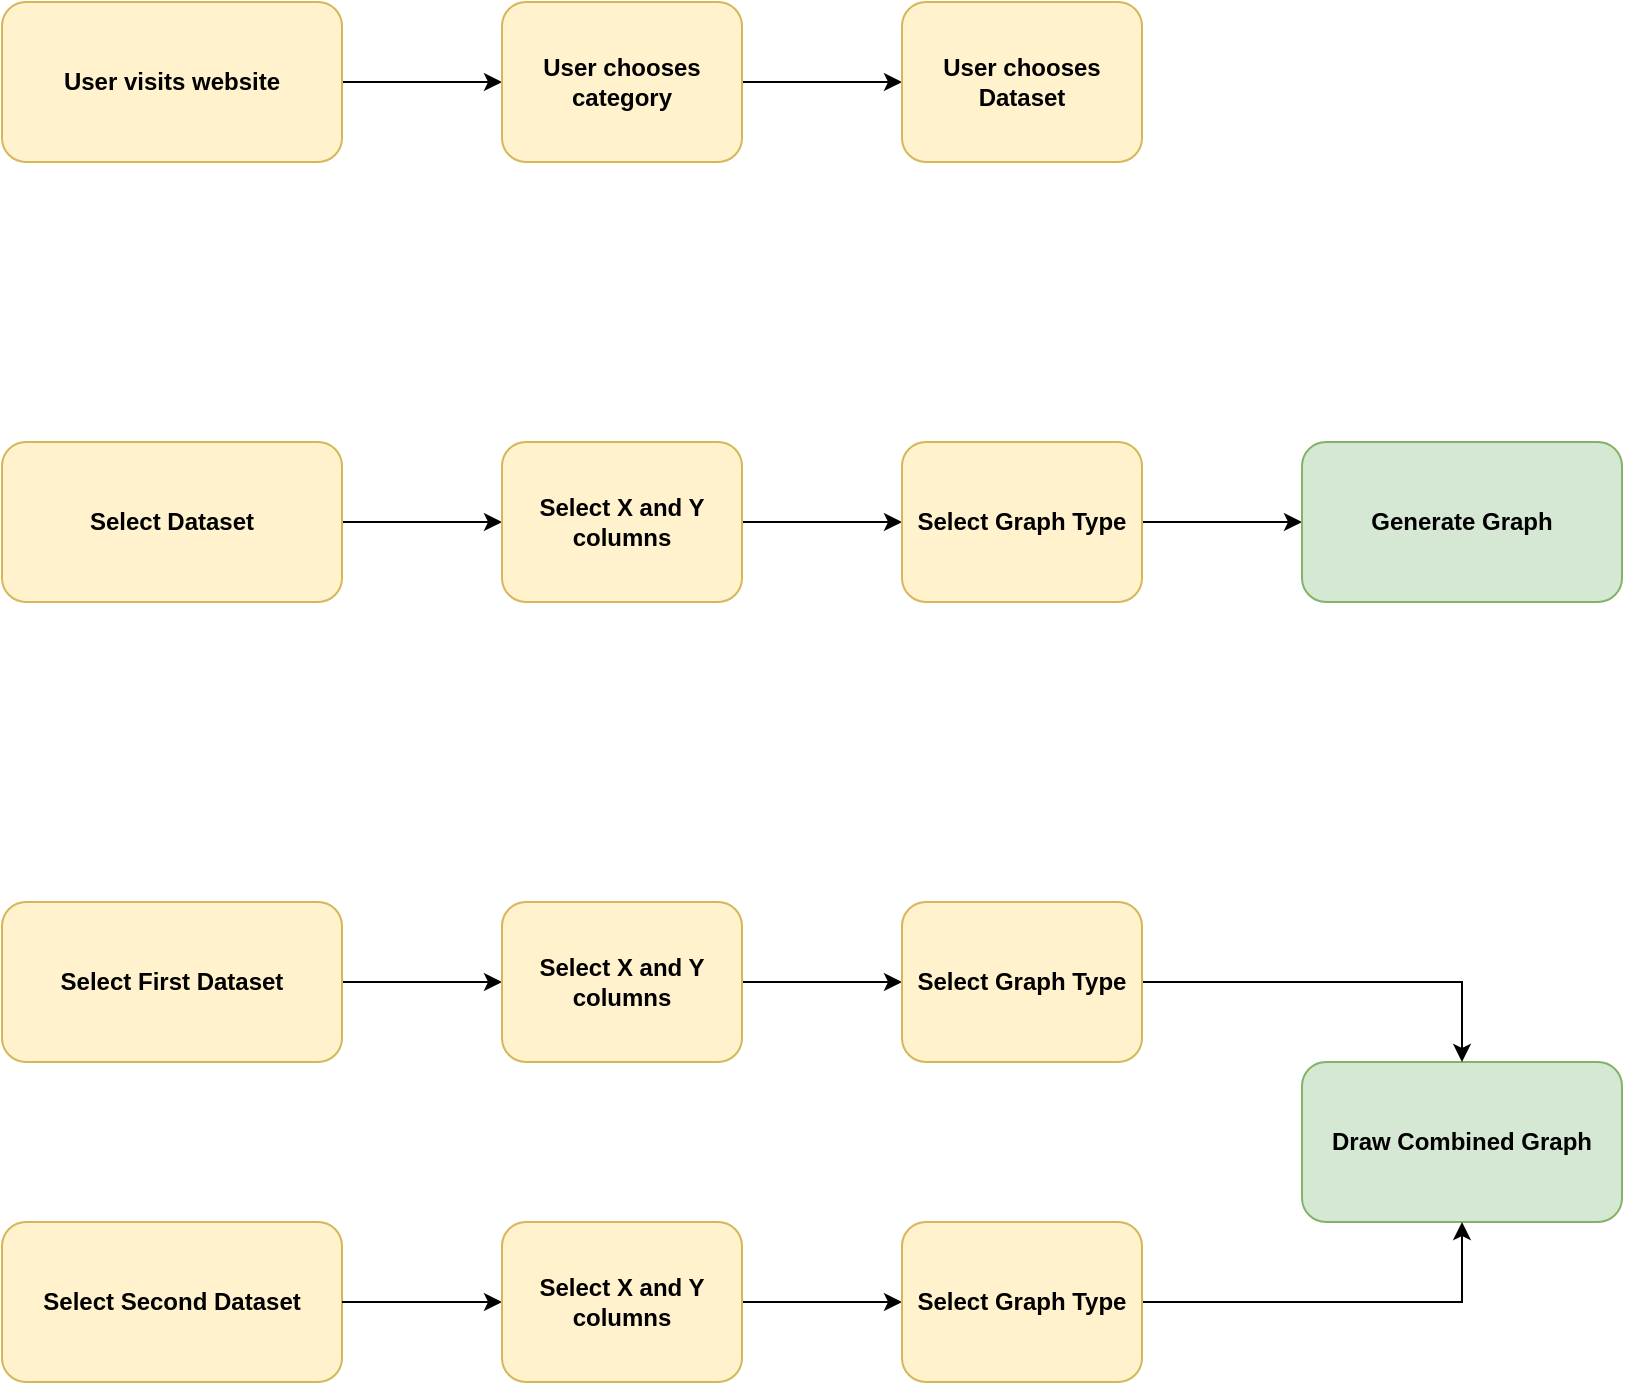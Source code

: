 <mxfile version="14.1.8" type="device"><diagram id="QGwYD-s_27H1ZhZ9oH45" name="Page-1"><mxGraphModel dx="1936" dy="966" grid="1" gridSize="10" guides="1" tooltips="1" connect="1" arrows="1" fold="1" page="1" pageScale="1" pageWidth="850" pageHeight="1100" math="0" shadow="0"><root><mxCell id="0"/><mxCell id="1" parent="0"/><mxCell id="bu0zbuKdDe38TGUrLMvv-1" value="Select Second Dataset" style="rounded=1;whiteSpace=wrap;html=1;fillColor=#fff2cc;strokeColor=#d6b656;fontStyle=1" vertex="1" parent="1"><mxGeometry x="-10" y="610" width="170" height="80" as="geometry"/></mxCell><mxCell id="bu0zbuKdDe38TGUrLMvv-17" style="edgeStyle=orthogonalEdgeStyle;rounded=0;orthogonalLoop=1;jettySize=auto;html=1;exitX=1;exitY=0.5;exitDx=0;exitDy=0;entryX=0;entryY=0.5;entryDx=0;entryDy=0;" edge="1" parent="1" source="bu0zbuKdDe38TGUrLMvv-2" target="bu0zbuKdDe38TGUrLMvv-3"><mxGeometry relative="1" as="geometry"/></mxCell><mxCell id="bu0zbuKdDe38TGUrLMvv-2" value="Select First Dataset" style="rounded=1;whiteSpace=wrap;html=1;fillColor=#fff2cc;strokeColor=#d6b656;fontStyle=1" vertex="1" parent="1"><mxGeometry x="-10" y="450" width="170" height="80" as="geometry"/></mxCell><mxCell id="bu0zbuKdDe38TGUrLMvv-18" style="edgeStyle=orthogonalEdgeStyle;rounded=0;orthogonalLoop=1;jettySize=auto;html=1;exitX=1;exitY=0.5;exitDx=0;exitDy=0;" edge="1" parent="1" source="bu0zbuKdDe38TGUrLMvv-3" target="bu0zbuKdDe38TGUrLMvv-16"><mxGeometry relative="1" as="geometry"/></mxCell><mxCell id="bu0zbuKdDe38TGUrLMvv-3" value="Select X and Y columns" style="rounded=1;whiteSpace=wrap;html=1;fillColor=#fff2cc;strokeColor=#d6b656;fontStyle=1" vertex="1" parent="1"><mxGeometry x="240" y="450" width="120" height="80" as="geometry"/></mxCell><mxCell id="bu0zbuKdDe38TGUrLMvv-6" value="Draw Combined Graph" style="rounded=1;whiteSpace=wrap;html=1;fillColor=#d5e8d4;strokeColor=#82b366;fontStyle=1" vertex="1" parent="1"><mxGeometry x="640" y="530" width="160" height="80" as="geometry"/></mxCell><mxCell id="bu0zbuKdDe38TGUrLMvv-11" style="edgeStyle=orthogonalEdgeStyle;rounded=0;orthogonalLoop=1;jettySize=auto;html=1;exitX=1;exitY=0.5;exitDx=0;exitDy=0;entryX=0;entryY=0.5;entryDx=0;entryDy=0;" edge="1" parent="1" source="bu0zbuKdDe38TGUrLMvv-9" target="bu0zbuKdDe38TGUrLMvv-10"><mxGeometry relative="1" as="geometry"/></mxCell><mxCell id="bu0zbuKdDe38TGUrLMvv-9" value="Select Dataset" style="rounded=1;whiteSpace=wrap;html=1;fillColor=#fff2cc;strokeColor=#d6b656;fontStyle=1" vertex="1" parent="1"><mxGeometry x="-10" y="220" width="170" height="80" as="geometry"/></mxCell><mxCell id="bu0zbuKdDe38TGUrLMvv-13" style="edgeStyle=orthogonalEdgeStyle;rounded=0;orthogonalLoop=1;jettySize=auto;html=1;exitX=1;exitY=0.5;exitDx=0;exitDy=0;" edge="1" parent="1" source="bu0zbuKdDe38TGUrLMvv-10" target="bu0zbuKdDe38TGUrLMvv-12"><mxGeometry relative="1" as="geometry"/></mxCell><mxCell id="bu0zbuKdDe38TGUrLMvv-10" value="Select X and Y columns" style="rounded=1;whiteSpace=wrap;html=1;fillColor=#fff2cc;strokeColor=#d6b656;fontStyle=1" vertex="1" parent="1"><mxGeometry x="240" y="220" width="120" height="80" as="geometry"/></mxCell><mxCell id="bu0zbuKdDe38TGUrLMvv-15" style="edgeStyle=orthogonalEdgeStyle;rounded=0;orthogonalLoop=1;jettySize=auto;html=1;exitX=1;exitY=0.5;exitDx=0;exitDy=0;entryX=0;entryY=0.5;entryDx=0;entryDy=0;" edge="1" parent="1" source="bu0zbuKdDe38TGUrLMvv-12" target="bu0zbuKdDe38TGUrLMvv-14"><mxGeometry relative="1" as="geometry"/></mxCell><mxCell id="bu0zbuKdDe38TGUrLMvv-12" value="Select Graph Type" style="rounded=1;whiteSpace=wrap;html=1;fillColor=#fff2cc;strokeColor=#d6b656;fontStyle=1" vertex="1" parent="1"><mxGeometry x="440" y="220" width="120" height="80" as="geometry"/></mxCell><mxCell id="bu0zbuKdDe38TGUrLMvv-14" value="Generate Graph" style="rounded=1;whiteSpace=wrap;html=1;fillColor=#d5e8d4;strokeColor=#82b366;fontStyle=1" vertex="1" parent="1"><mxGeometry x="640" y="220" width="160" height="80" as="geometry"/></mxCell><mxCell id="bu0zbuKdDe38TGUrLMvv-19" style="edgeStyle=orthogonalEdgeStyle;rounded=0;orthogonalLoop=1;jettySize=auto;html=1;exitX=1;exitY=0.5;exitDx=0;exitDy=0;entryX=0.5;entryY=0;entryDx=0;entryDy=0;" edge="1" parent="1" source="bu0zbuKdDe38TGUrLMvv-16" target="bu0zbuKdDe38TGUrLMvv-6"><mxGeometry relative="1" as="geometry"/></mxCell><mxCell id="bu0zbuKdDe38TGUrLMvv-16" value="Select Graph Type" style="rounded=1;whiteSpace=wrap;html=1;fillColor=#fff2cc;strokeColor=#d6b656;fontStyle=1" vertex="1" parent="1"><mxGeometry x="440" y="450" width="120" height="80" as="geometry"/></mxCell><mxCell id="bu0zbuKdDe38TGUrLMvv-20" style="edgeStyle=orthogonalEdgeStyle;rounded=0;orthogonalLoop=1;jettySize=auto;html=1;exitX=1;exitY=0.5;exitDx=0;exitDy=0;entryX=0;entryY=0.5;entryDx=0;entryDy=0;" edge="1" parent="1" target="bu0zbuKdDe38TGUrLMvv-22" source="bu0zbuKdDe38TGUrLMvv-1"><mxGeometry relative="1" as="geometry"><mxPoint x="170" y="650" as="sourcePoint"/></mxGeometry></mxCell><mxCell id="bu0zbuKdDe38TGUrLMvv-21" style="edgeStyle=orthogonalEdgeStyle;rounded=0;orthogonalLoop=1;jettySize=auto;html=1;exitX=1;exitY=0.5;exitDx=0;exitDy=0;" edge="1" parent="1" source="bu0zbuKdDe38TGUrLMvv-22" target="bu0zbuKdDe38TGUrLMvv-24"><mxGeometry relative="1" as="geometry"/></mxCell><mxCell id="bu0zbuKdDe38TGUrLMvv-22" value="Select X and Y columns" style="rounded=1;whiteSpace=wrap;html=1;fillColor=#fff2cc;strokeColor=#d6b656;fontStyle=1" vertex="1" parent="1"><mxGeometry x="240" y="610" width="120" height="80" as="geometry"/></mxCell><mxCell id="bu0zbuKdDe38TGUrLMvv-23" style="edgeStyle=orthogonalEdgeStyle;rounded=0;orthogonalLoop=1;jettySize=auto;html=1;exitX=1;exitY=0.5;exitDx=0;exitDy=0;entryX=0.5;entryY=1;entryDx=0;entryDy=0;" edge="1" parent="1" source="bu0zbuKdDe38TGUrLMvv-24" target="bu0zbuKdDe38TGUrLMvv-6"><mxGeometry relative="1" as="geometry"><mxPoint x="720" y="690" as="targetPoint"/></mxGeometry></mxCell><mxCell id="bu0zbuKdDe38TGUrLMvv-24" value="Select Graph Type" style="rounded=1;whiteSpace=wrap;html=1;fillColor=#fff2cc;strokeColor=#d6b656;fontStyle=1" vertex="1" parent="1"><mxGeometry x="440" y="610" width="120" height="80" as="geometry"/></mxCell><mxCell id="bu0zbuKdDe38TGUrLMvv-28" style="edgeStyle=orthogonalEdgeStyle;rounded=0;orthogonalLoop=1;jettySize=auto;html=1;exitX=1;exitY=0.5;exitDx=0;exitDy=0;entryX=0;entryY=0.5;entryDx=0;entryDy=0;" edge="1" parent="1" source="bu0zbuKdDe38TGUrLMvv-25" target="bu0zbuKdDe38TGUrLMvv-27"><mxGeometry relative="1" as="geometry"/></mxCell><mxCell id="bu0zbuKdDe38TGUrLMvv-25" value="User visits website" style="rounded=1;whiteSpace=wrap;html=1;fillColor=#fff2cc;strokeColor=#d6b656;fontStyle=1" vertex="1" parent="1"><mxGeometry x="-10" width="170" height="80" as="geometry"/></mxCell><mxCell id="bu0zbuKdDe38TGUrLMvv-30" style="edgeStyle=orthogonalEdgeStyle;rounded=0;orthogonalLoop=1;jettySize=auto;html=1;exitX=1;exitY=0.5;exitDx=0;exitDy=0;entryX=0;entryY=0.5;entryDx=0;entryDy=0;" edge="1" parent="1" source="bu0zbuKdDe38TGUrLMvv-27" target="bu0zbuKdDe38TGUrLMvv-29"><mxGeometry relative="1" as="geometry"/></mxCell><mxCell id="bu0zbuKdDe38TGUrLMvv-27" value="User chooses category" style="rounded=1;whiteSpace=wrap;html=1;fillColor=#fff2cc;strokeColor=#d6b656;fontStyle=1" vertex="1" parent="1"><mxGeometry x="240" width="120" height="80" as="geometry"/></mxCell><mxCell id="bu0zbuKdDe38TGUrLMvv-29" value="User chooses Dataset" style="rounded=1;whiteSpace=wrap;html=1;fillColor=#fff2cc;strokeColor=#d6b656;fontStyle=1" vertex="1" parent="1"><mxGeometry x="440" width="120" height="80" as="geometry"/></mxCell></root></mxGraphModel></diagram></mxfile>